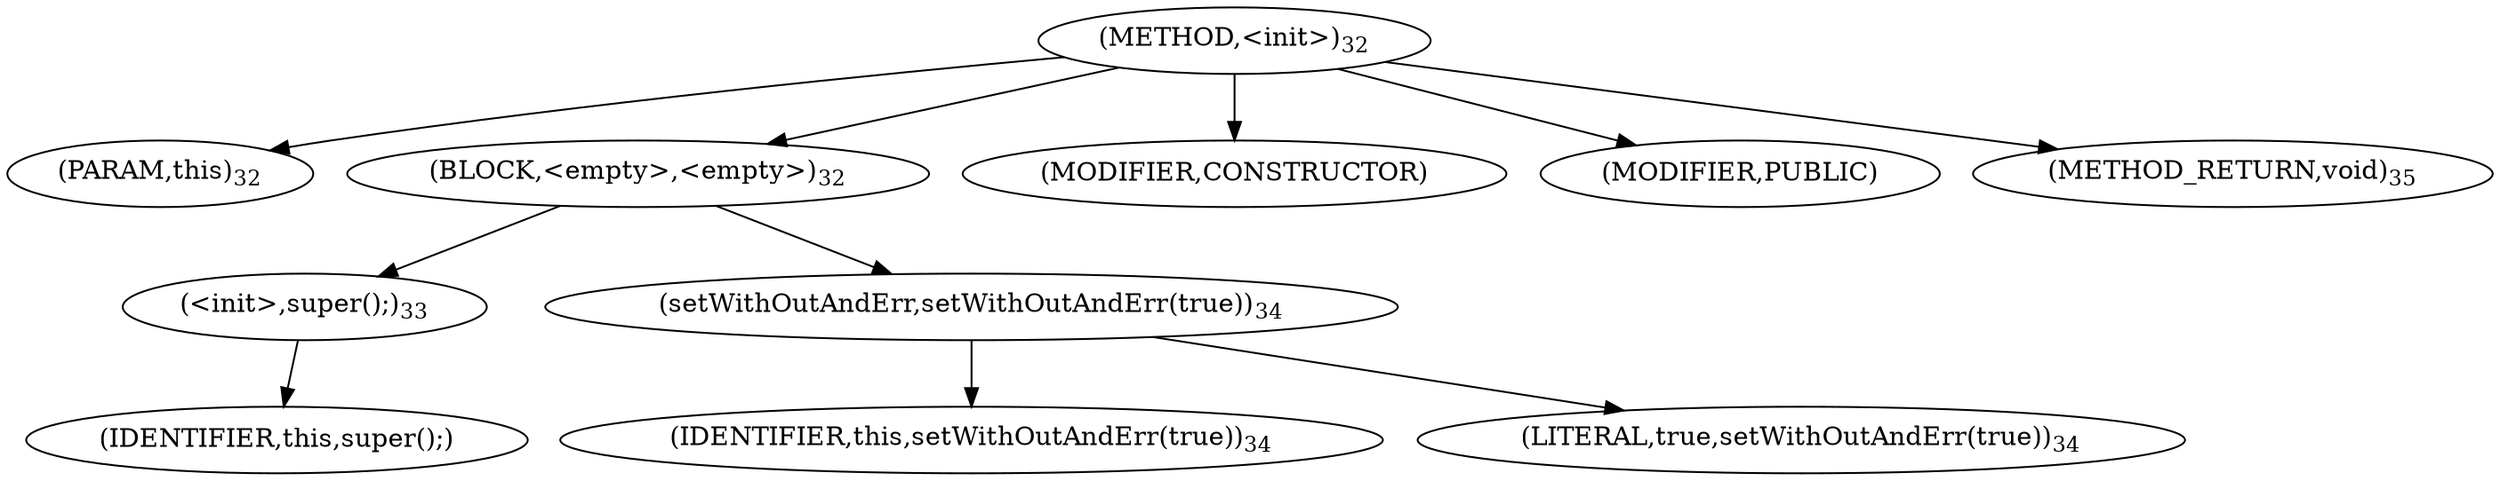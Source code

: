 digraph "&lt;init&gt;" {  
"8" [label = <(METHOD,&lt;init&gt;)<SUB>32</SUB>> ]
"4" [label = <(PARAM,this)<SUB>32</SUB>> ]
"9" [label = <(BLOCK,&lt;empty&gt;,&lt;empty&gt;)<SUB>32</SUB>> ]
"10" [label = <(&lt;init&gt;,super();)<SUB>33</SUB>> ]
"3" [label = <(IDENTIFIER,this,super();)> ]
"11" [label = <(setWithOutAndErr,setWithOutAndErr(true))<SUB>34</SUB>> ]
"5" [label = <(IDENTIFIER,this,setWithOutAndErr(true))<SUB>34</SUB>> ]
"12" [label = <(LITERAL,true,setWithOutAndErr(true))<SUB>34</SUB>> ]
"13" [label = <(MODIFIER,CONSTRUCTOR)> ]
"14" [label = <(MODIFIER,PUBLIC)> ]
"15" [label = <(METHOD_RETURN,void)<SUB>35</SUB>> ]
  "8" -> "4" 
  "8" -> "9" 
  "8" -> "13" 
  "8" -> "14" 
  "8" -> "15" 
  "9" -> "10" 
  "9" -> "11" 
  "10" -> "3" 
  "11" -> "5" 
  "11" -> "12" 
}
